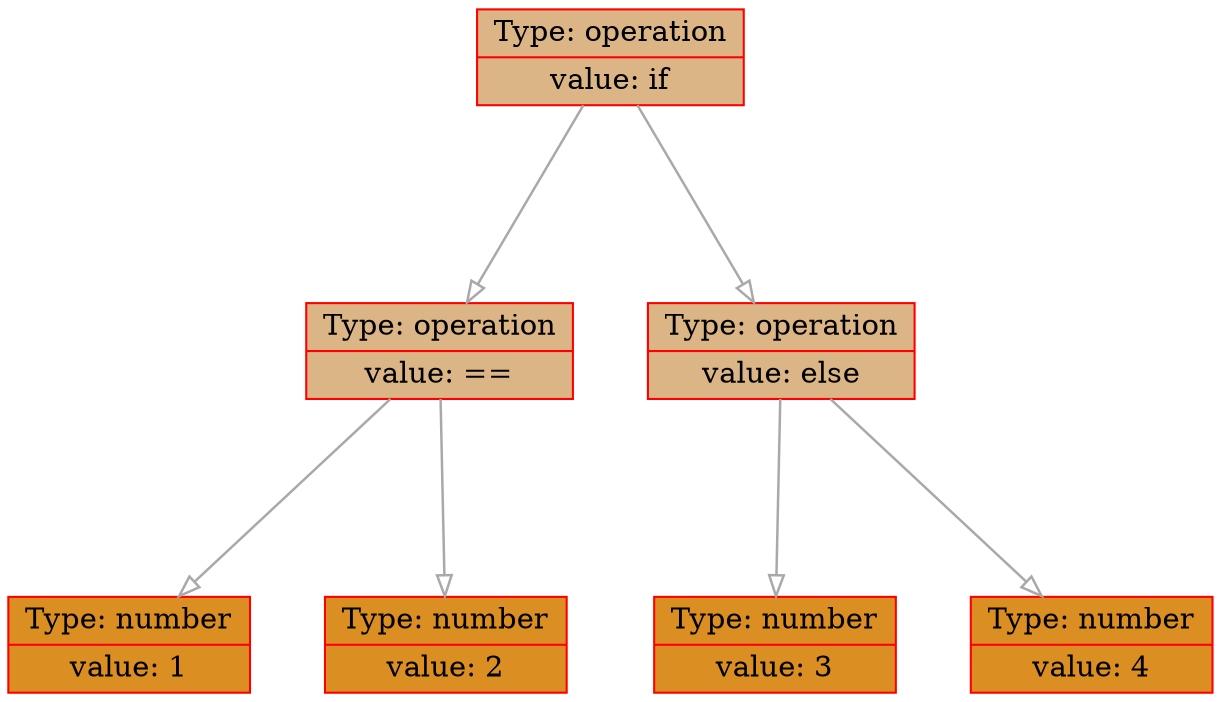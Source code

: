 
    digraph g {
        dpi      = 200;
        fontname = "Comic Sans MS";
        fontsize = 20;
        rankdir   =  TB;
        edge [color = darkgrey, arrowhead = onormal, arrowsize = 1, penwidth = 1.2]
        graph[fillcolor = lightgreen, ranksep = 1.3, nodesep = 0.5,
        style = "rounded, filled",color = green, penwidth = 2]

    Node000002be9ce618a0[shape=record, width=0.2, style="filled", color="red", fillcolor="#DBB585",label=" {Type: operation | value: if}"] 
 
Node000002be9ce617e0[shape=record, width=0.2, style="filled", color="red", fillcolor="#DBB585",label=" {Type: operation | value: ==}"] 
 
Node000002be9ce61780[shape=record, width=0.2, style="filled", color="red", fillcolor="#DB8E21",label=" {Type: number | value: 1}"] 
 
Node000002be9ce617b0[shape=record, width=0.2, style="filled", color="red", fillcolor="#DB8E21",label=" {Type: number | value: 2}"] 
 
Node000002be9ce61870[shape=record, width=0.2, style="filled", color="red", fillcolor="#DBB585",label=" {Type: operation | value: else}"] 
 
Node000002be9ce61810[shape=record, width=0.2, style="filled", color="red", fillcolor="#DB8E21",label=" {Type: number | value: 3}"] 
 
Node000002be9ce61840[shape=record, width=0.2, style="filled", color="red", fillcolor="#DB8E21",label=" {Type: number | value: 4}"] 
 
Node000002be9ce618a0->Node000002be9ce617e0
Node000002be9ce617e0->Node000002be9ce61780
Node000002be9ce617e0->Node000002be9ce617b0
Node000002be9ce618a0->Node000002be9ce61870
Node000002be9ce61870->Node000002be9ce61810
Node000002be9ce61870->Node000002be9ce61840
}
